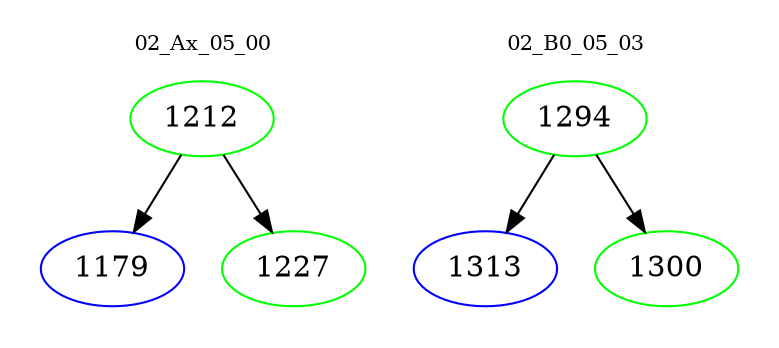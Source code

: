 digraph{
subgraph cluster_0 {
color = white
label = "02_Ax_05_00";
fontsize=10;
T0_1212 [label="1212", color="green"]
T0_1212 -> T0_1179 [color="black"]
T0_1179 [label="1179", color="blue"]
T0_1212 -> T0_1227 [color="black"]
T0_1227 [label="1227", color="green"]
}
subgraph cluster_1 {
color = white
label = "02_B0_05_03";
fontsize=10;
T1_1294 [label="1294", color="green"]
T1_1294 -> T1_1313 [color="black"]
T1_1313 [label="1313", color="blue"]
T1_1294 -> T1_1300 [color="black"]
T1_1300 [label="1300", color="green"]
}
}

